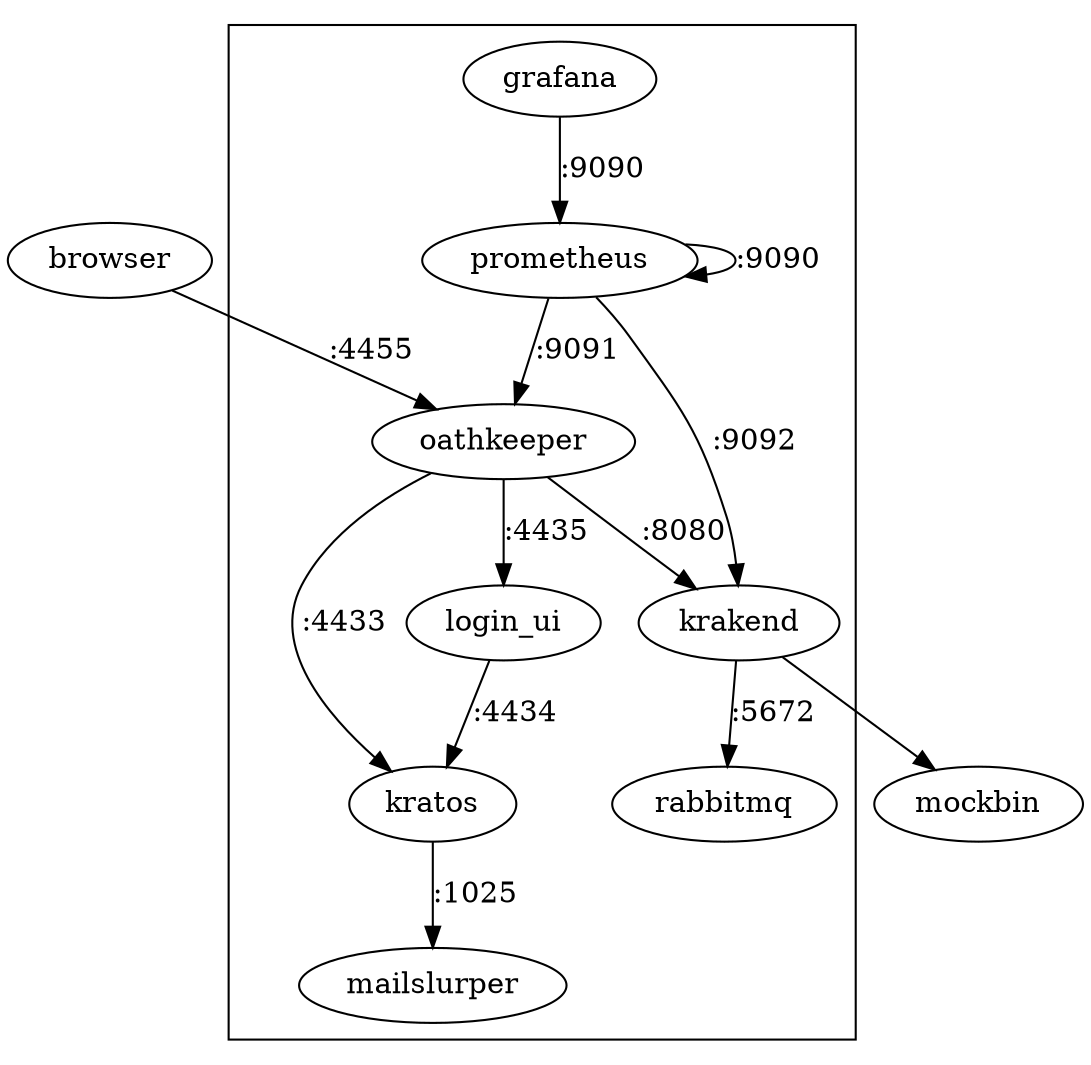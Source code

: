 digraph {
    browser -> oathkeeper [label=":4455"];
    oathkeeper -> kratos [label=":4433"]
    oathkeeper -> login_ui [label=":4435"]
    oathkeeper -> krakend [label=":8080"]
    login_ui -> kratos [label=":4434"];
    kratos -> mailslurper [label=":1025"];
    krakend -> rabbitmq [label=":5672"];
    krakend -> mockbin;
    prometheus -> prometheus [label=":9090"];
    prometheus -> oathkeeper [label=":9091"];
    prometheus -> krakend [label=":9092"];
    grafana -> prometheus [label=":9090"];

    subgraph cluster0 {
      label=""
      oathkeeper
      kratos
      login_ui
      krakend
      rabbitmq
      prometheus
      grafana
      mailslurper
    }
}
